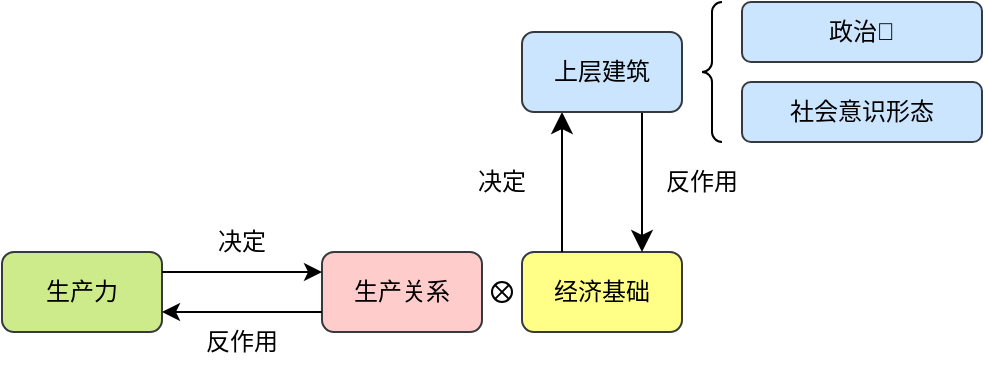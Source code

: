 <mxfile version="28.1.2" pages="2">
  <diagram id="waFkLiQLcKKU_oW483_n" name="经济基础决定上层建筑">
    <mxGraphModel dx="1079" dy="425" grid="1" gridSize="10" guides="1" tooltips="1" connect="1" arrows="1" fold="1" page="0" pageScale="1" pageWidth="827" pageHeight="1169" math="1" shadow="0">
      <root>
        <mxCell id="0" />
        <mxCell id="1" parent="0" />
        <mxCell id="2" value="生产力" style="rounded=1;whiteSpace=wrap;html=1;fillColor=#cdeb8b;strokeColor=#36393d;" parent="1" vertex="1">
          <mxGeometry x="-80" y="400" width="80" height="40" as="geometry" />
        </mxCell>
        <mxCell id="3" value="生产关系" style="rounded=1;whiteSpace=wrap;html=1;fillColor=#ffcccc;strokeColor=#36393d;" parent="1" vertex="1">
          <mxGeometry x="80" y="400" width="80" height="40" as="geometry" />
        </mxCell>
        <mxCell id="4" value="" style="endArrow=classic;html=1;exitX=1;exitY=0.25;exitDx=0;exitDy=0;entryX=0;entryY=0.25;entryDx=0;entryDy=0;" parent="1" source="2" target="3" edge="1">
          <mxGeometry width="50" height="50" relative="1" as="geometry">
            <mxPoint x="10" y="380" as="sourcePoint" />
            <mxPoint x="60" y="330" as="targetPoint" />
          </mxGeometry>
        </mxCell>
        <mxCell id="6" value="" style="endArrow=classic;html=1;entryX=1;entryY=0.75;entryDx=0;entryDy=0;exitX=0;exitY=0.75;exitDx=0;exitDy=0;" parent="1" source="3" target="2" edge="1">
          <mxGeometry width="50" height="50" relative="1" as="geometry">
            <mxPoint x="60" y="520" as="sourcePoint" />
            <mxPoint x="110" y="470" as="targetPoint" />
          </mxGeometry>
        </mxCell>
        <mxCell id="NRbLt-oFrdh6CTiPKwir-6" value="决定" style="text;html=1;align=center;verticalAlign=middle;whiteSpace=wrap;rounded=0;" vertex="1" parent="1">
          <mxGeometry x="10" y="380" width="60" height="30" as="geometry" />
        </mxCell>
        <mxCell id="NRbLt-oFrdh6CTiPKwir-7" value="反作用" style="text;html=1;align=center;verticalAlign=middle;whiteSpace=wrap;rounded=0;" vertex="1" parent="1">
          <mxGeometry x="10" y="430" width="60" height="30" as="geometry" />
        </mxCell>
        <mxCell id="NRbLt-oFrdh6CTiPKwir-9" value="经济基础" style="rounded=1;whiteSpace=wrap;html=1;fillColor=#ffff88;strokeColor=#36393d;" vertex="1" parent="1">
          <mxGeometry x="180" y="400" width="80" height="40" as="geometry" />
        </mxCell>
        <mxCell id="NRbLt-oFrdh6CTiPKwir-10" value="" style="endArrow=classic;html=1;rounded=0;fontSize=12;startSize=8;endSize=8;curved=1;exitX=0.25;exitY=0;exitDx=0;exitDy=0;entryX=0.25;entryY=1;entryDx=0;entryDy=0;" edge="1" parent="1" source="NRbLt-oFrdh6CTiPKwir-9" target="NRbLt-oFrdh6CTiPKwir-12">
          <mxGeometry width="50" height="50" relative="1" as="geometry">
            <mxPoint x="240" y="370" as="sourcePoint" />
            <mxPoint x="200" y="340" as="targetPoint" />
          </mxGeometry>
        </mxCell>
        <mxCell id="NRbLt-oFrdh6CTiPKwir-11" value="" style="endArrow=classic;html=1;rounded=0;fontSize=12;startSize=8;endSize=8;curved=1;exitX=0.75;exitY=1;exitDx=0;exitDy=0;entryX=0.75;entryY=0;entryDx=0;entryDy=0;" edge="1" parent="1" source="NRbLt-oFrdh6CTiPKwir-12" target="NRbLt-oFrdh6CTiPKwir-9">
          <mxGeometry width="50" height="50" relative="1" as="geometry">
            <mxPoint x="290" y="370" as="sourcePoint" />
            <mxPoint x="290" y="310" as="targetPoint" />
          </mxGeometry>
        </mxCell>
        <mxCell id="NRbLt-oFrdh6CTiPKwir-12" value="上层建筑" style="rounded=1;whiteSpace=wrap;html=1;fillColor=#cce5ff;strokeColor=#36393d;" vertex="1" parent="1">
          <mxGeometry x="180" y="290" width="80" height="40" as="geometry" />
        </mxCell>
        <mxCell id="NRbLt-oFrdh6CTiPKwir-13" value="决定" style="text;html=1;align=center;verticalAlign=middle;whiteSpace=wrap;rounded=0;" vertex="1" parent="1">
          <mxGeometry x="140" y="350" width="60" height="30" as="geometry" />
        </mxCell>
        <mxCell id="NRbLt-oFrdh6CTiPKwir-15" value="反作用" style="text;html=1;align=center;verticalAlign=middle;whiteSpace=wrap;rounded=0;" vertex="1" parent="1">
          <mxGeometry x="240" y="350" width="60" height="30" as="geometry" />
        </mxCell>
        <mxCell id="NRbLt-oFrdh6CTiPKwir-16" value="政治👑" style="rounded=1;whiteSpace=wrap;html=1;fillColor=#cce5ff;strokeColor=#36393d;" vertex="1" parent="1">
          <mxGeometry x="290" y="275" width="120" height="30" as="geometry" />
        </mxCell>
        <mxCell id="NRbLt-oFrdh6CTiPKwir-17" value="社会意识形态" style="rounded=1;whiteSpace=wrap;html=1;fillColor=#cce5ff;strokeColor=#36393d;" vertex="1" parent="1">
          <mxGeometry x="290" y="315" width="120" height="30" as="geometry" />
        </mxCell>
        <mxCell id="NRbLt-oFrdh6CTiPKwir-18" value="" style="labelPosition=right;align=left;strokeWidth=1;shape=mxgraph.mockup.markup.curlyBrace;html=1;shadow=0;dashed=0;direction=north;" vertex="1" parent="1">
          <mxGeometry x="270" y="275" width="10" height="70" as="geometry" />
        </mxCell>
        <mxCell id="NRbLt-oFrdh6CTiPKwir-19" value="" style="shape=sumEllipse;perimeter=ellipsePerimeter;whiteSpace=wrap;html=1;backgroundOutline=1;" vertex="1" parent="1">
          <mxGeometry x="165" y="415" width="10" height="10" as="geometry" />
        </mxCell>
      </root>
    </mxGraphModel>
  </diagram>
  <diagram id="GsSMT5IciT9wuwizOXiE" name="劳动二重性决定商品二因素">
    <mxGraphModel dx="679" dy="425" grid="1" gridSize="10" guides="1" tooltips="1" connect="1" arrows="1" fold="1" page="0" pageScale="1" pageWidth="1654" pageHeight="1169" math="0" shadow="0">
      <root>
        <mxCell id="0" />
        <mxCell id="1" parent="0" />
        <mxCell id="QAbETaUzqG9of18QCRnG-1" value="具体劳动" style="rounded=1;whiteSpace=wrap;html=1;fillColor=#ffcccc;strokeColor=#36393d;" vertex="1" parent="1">
          <mxGeometry x="40" y="120" width="80" height="40" as="geometry" />
        </mxCell>
        <mxCell id="QAbETaUzqG9of18QCRnG-2" value="抽象劳动" style="rounded=1;whiteSpace=wrap;html=1;fillColor=#cdeb8b;strokeColor=#36393d;" vertex="1" parent="1">
          <mxGeometry x="40" y="200" width="80" height="40" as="geometry" />
        </mxCell>
        <mxCell id="QAbETaUzqG9of18QCRnG-3" value="使用价值" style="rounded=1;whiteSpace=wrap;html=1;fillColor=#ffcccc;strokeColor=#36393d;" vertex="1" parent="1">
          <mxGeometry x="200" y="120" width="80" height="40" as="geometry" />
        </mxCell>
        <mxCell id="QAbETaUzqG9of18QCRnG-4" value="价值" style="rounded=1;whiteSpace=wrap;html=1;fillColor=#cdeb8b;strokeColor=#36393d;" vertex="1" parent="1">
          <mxGeometry x="200" y="200" width="80" height="40" as="geometry" />
        </mxCell>
        <mxCell id="QAbETaUzqG9of18QCRnG-5" value="劳动二因素" style="text;html=1;align=center;verticalAlign=middle;whiteSpace=wrap;rounded=0;fontSize=14;" vertex="1" parent="1">
          <mxGeometry x="40" y="160" width="80" height="40" as="geometry" />
        </mxCell>
        <mxCell id="QAbETaUzqG9of18QCRnG-6" value="商品二重性" style="text;html=1;align=center;verticalAlign=middle;whiteSpace=wrap;rounded=0;fontSize=14;" vertex="1" parent="1">
          <mxGeometry x="200" y="160" width="80" height="40" as="geometry" />
        </mxCell>
        <mxCell id="QAbETaUzqG9of18QCRnG-7" value="" style="endArrow=classic;html=1;rounded=0;fontSize=12;startSize=8;endSize=8;curved=1;exitX=1;exitY=0.5;exitDx=0;exitDy=0;entryX=0;entryY=0.5;entryDx=0;entryDy=0;" edge="1" parent="1" source="QAbETaUzqG9of18QCRnG-1" target="QAbETaUzqG9of18QCRnG-3">
          <mxGeometry width="50" height="50" relative="1" as="geometry">
            <mxPoint x="120" y="90" as="sourcePoint" />
            <mxPoint x="170" y="40" as="targetPoint" />
          </mxGeometry>
        </mxCell>
        <mxCell id="QAbETaUzqG9of18QCRnG-8" value="" style="endArrow=classic;html=1;rounded=0;fontSize=12;startSize=8;endSize=8;curved=1;exitX=1;exitY=0.5;exitDx=0;exitDy=0;entryX=0;entryY=0.5;entryDx=0;entryDy=0;" edge="1" parent="1" source="QAbETaUzqG9of18QCRnG-2" target="QAbETaUzqG9of18QCRnG-4">
          <mxGeometry width="50" height="50" relative="1" as="geometry">
            <mxPoint x="120" y="90" as="sourcePoint" />
            <mxPoint x="170" y="40" as="targetPoint" />
          </mxGeometry>
        </mxCell>
        <mxCell id="QAbETaUzqG9of18QCRnG-10" value="决定" style="text;html=1;align=center;verticalAlign=middle;whiteSpace=wrap;rounded=0;" vertex="1" parent="1">
          <mxGeometry x="130" y="110" width="60" height="30" as="geometry" />
        </mxCell>
        <mxCell id="QAbETaUzqG9of18QCRnG-11" value="决定" style="text;html=1;align=center;verticalAlign=middle;whiteSpace=wrap;rounded=0;" vertex="1" parent="1">
          <mxGeometry x="130" y="190" width="60" height="30" as="geometry" />
        </mxCell>
      </root>
    </mxGraphModel>
  </diagram>
</mxfile>
